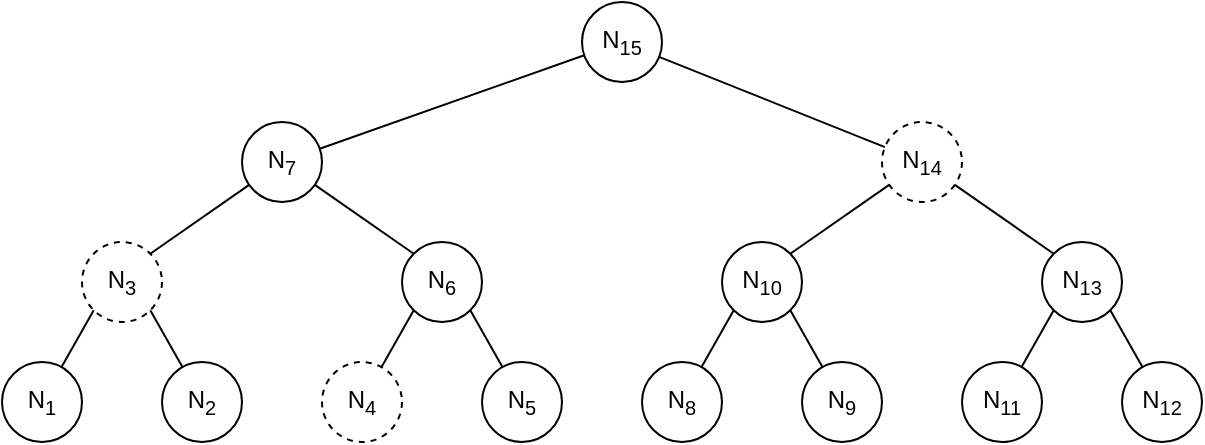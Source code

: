 <mxfile version="20.3.0" type="device"><diagram id="ya7qR3NdCseNGXeWbA-9" name="Page-1"><mxGraphModel dx="981" dy="602" grid="1" gridSize="10" guides="1" tooltips="1" connect="1" arrows="1" fold="1" page="1" pageScale="1" pageWidth="850" pageHeight="1100" math="0" shadow="0"><root><mxCell id="0"/><mxCell id="1" parent="0"/><mxCell id="3i50Gy1hxsEoEnQpHAwn-1" value="N&lt;sub&gt;7&lt;/sub&gt;" style="ellipse;whiteSpace=wrap;html=1;aspect=fixed;" parent="1" vertex="1"><mxGeometry x="270" y="260" width="40" height="40" as="geometry"/></mxCell><mxCell id="3i50Gy1hxsEoEnQpHAwn-2" value="N&lt;sub&gt;3&lt;/sub&gt;" style="ellipse;whiteSpace=wrap;html=1;aspect=fixed;dashed=1;" parent="1" vertex="1"><mxGeometry x="190" y="320" width="40" height="40" as="geometry"/></mxCell><mxCell id="3i50Gy1hxsEoEnQpHAwn-3" value="N&lt;sub&gt;1&lt;/sub&gt;" style="ellipse;whiteSpace=wrap;html=1;aspect=fixed;" parent="1" vertex="1"><mxGeometry x="150" y="380" width="40" height="40" as="geometry"/></mxCell><mxCell id="3i50Gy1hxsEoEnQpHAwn-4" value="N&lt;sub&gt;2&lt;/sub&gt;" style="ellipse;whiteSpace=wrap;html=1;aspect=fixed;" parent="1" vertex="1"><mxGeometry x="230" y="380" width="40" height="40" as="geometry"/></mxCell><mxCell id="3i50Gy1hxsEoEnQpHAwn-6" value="N&lt;sub&gt;6&lt;/sub&gt;" style="ellipse;whiteSpace=wrap;html=1;aspect=fixed;" parent="1" vertex="1"><mxGeometry x="350" y="320" width="40" height="40" as="geometry"/></mxCell><mxCell id="3i50Gy1hxsEoEnQpHAwn-7" value="N&lt;sub&gt;4&lt;/sub&gt;" style="ellipse;whiteSpace=wrap;html=1;aspect=fixed;dashed=1;" parent="1" vertex="1"><mxGeometry x="310" y="380" width="40" height="40" as="geometry"/></mxCell><mxCell id="3i50Gy1hxsEoEnQpHAwn-8" value="N&lt;sub&gt;5&lt;/sub&gt;" style="ellipse;whiteSpace=wrap;html=1;aspect=fixed;" parent="1" vertex="1"><mxGeometry x="390" y="380" width="40" height="40" as="geometry"/></mxCell><mxCell id="3i50Gy1hxsEoEnQpHAwn-10" value="" style="endArrow=none;html=1;rounded=0;entryX=0;entryY=0;entryDx=0;entryDy=0;" parent="1" source="3i50Gy1hxsEoEnQpHAwn-1" target="3i50Gy1hxsEoEnQpHAwn-6" edge="1"><mxGeometry width="50" height="50" relative="1" as="geometry"><mxPoint x="330" y="300" as="sourcePoint"/><mxPoint x="380" y="250" as="targetPoint"/></mxGeometry></mxCell><mxCell id="3i50Gy1hxsEoEnQpHAwn-11" value="" style="endArrow=none;html=1;rounded=0;exitX=0;exitY=1;exitDx=0;exitDy=0;" parent="1" source="3i50Gy1hxsEoEnQpHAwn-6" target="3i50Gy1hxsEoEnQpHAwn-7" edge="1"><mxGeometry width="50" height="50" relative="1" as="geometry"><mxPoint x="349.002" y="360.002" as="sourcePoint"/><mxPoint x="400.718" y="391.718" as="targetPoint"/></mxGeometry></mxCell><mxCell id="3i50Gy1hxsEoEnQpHAwn-12" value="" style="endArrow=none;html=1;rounded=0;exitX=1;exitY=1;exitDx=0;exitDy=0;" parent="1" source="3i50Gy1hxsEoEnQpHAwn-6" target="3i50Gy1hxsEoEnQpHAwn-8" edge="1"><mxGeometry width="50" height="50" relative="1" as="geometry"><mxPoint x="470.002" y="370.002" as="sourcePoint"/><mxPoint x="521.718" y="401.718" as="targetPoint"/></mxGeometry></mxCell><mxCell id="3i50Gy1hxsEoEnQpHAwn-13" value="" style="endArrow=none;html=1;rounded=0;entryX=1;entryY=0;entryDx=0;entryDy=0;" parent="1" source="3i50Gy1hxsEoEnQpHAwn-1" target="3i50Gy1hxsEoEnQpHAwn-2" edge="1"><mxGeometry width="50" height="50" relative="1" as="geometry"><mxPoint x="270.002" y="304.142" as="sourcePoint"/><mxPoint x="321.718" y="335.858" as="targetPoint"/></mxGeometry></mxCell><mxCell id="3i50Gy1hxsEoEnQpHAwn-14" value="" style="endArrow=none;html=1;rounded=0;entryX=1;entryY=1;entryDx=0;entryDy=0;" parent="1" source="3i50Gy1hxsEoEnQpHAwn-4" target="3i50Gy1hxsEoEnQpHAwn-2" edge="1"><mxGeometry width="50" height="50" relative="1" as="geometry"><mxPoint x="285.858" y="304.142" as="sourcePoint"/><mxPoint x="234.142" y="335.858" as="targetPoint"/></mxGeometry></mxCell><mxCell id="3i50Gy1hxsEoEnQpHAwn-15" value="" style="endArrow=none;html=1;rounded=0;exitX=0;exitY=1;exitDx=0;exitDy=0;" parent="1" source="3i50Gy1hxsEoEnQpHAwn-2" target="3i50Gy1hxsEoEnQpHAwn-3" edge="1"><mxGeometry width="50" height="50" relative="1" as="geometry"><mxPoint x="161.718" y="348.282" as="sourcePoint"/><mxPoint x="110.002" y="379.998" as="targetPoint"/></mxGeometry></mxCell><mxCell id="sRAXbJ--JXpF20C4tpLZ-1" value="N&lt;sub&gt;14&lt;/sub&gt;" style="ellipse;whiteSpace=wrap;html=1;aspect=fixed;dashed=1;" vertex="1" parent="1"><mxGeometry x="590" y="260" width="40" height="40" as="geometry"/></mxCell><mxCell id="sRAXbJ--JXpF20C4tpLZ-2" value="N&lt;sub&gt;10&lt;/sub&gt;" style="ellipse;whiteSpace=wrap;html=1;aspect=fixed;" vertex="1" parent="1"><mxGeometry x="510" y="320" width="40" height="40" as="geometry"/></mxCell><mxCell id="sRAXbJ--JXpF20C4tpLZ-3" value="N&lt;sub&gt;8&lt;/sub&gt;" style="ellipse;whiteSpace=wrap;html=1;aspect=fixed;" vertex="1" parent="1"><mxGeometry x="470" y="380" width="40" height="40" as="geometry"/></mxCell><mxCell id="sRAXbJ--JXpF20C4tpLZ-4" value="N&lt;sub&gt;9&lt;/sub&gt;" style="ellipse;whiteSpace=wrap;html=1;aspect=fixed;" vertex="1" parent="1"><mxGeometry x="550" y="380" width="40" height="40" as="geometry"/></mxCell><mxCell id="sRAXbJ--JXpF20C4tpLZ-5" value="N&lt;sub&gt;13&lt;/sub&gt;" style="ellipse;whiteSpace=wrap;html=1;aspect=fixed;" vertex="1" parent="1"><mxGeometry x="670" y="320" width="40" height="40" as="geometry"/></mxCell><mxCell id="sRAXbJ--JXpF20C4tpLZ-6" value="N&lt;sub&gt;11&lt;/sub&gt;" style="ellipse;whiteSpace=wrap;html=1;aspect=fixed;" vertex="1" parent="1"><mxGeometry x="630" y="380" width="40" height="40" as="geometry"/></mxCell><mxCell id="sRAXbJ--JXpF20C4tpLZ-7" value="N&lt;sub&gt;12&lt;/sub&gt;" style="ellipse;whiteSpace=wrap;html=1;aspect=fixed;" vertex="1" parent="1"><mxGeometry x="710" y="380" width="40" height="40" as="geometry"/></mxCell><mxCell id="sRAXbJ--JXpF20C4tpLZ-8" value="" style="endArrow=none;html=1;rounded=0;entryX=0;entryY=0;entryDx=0;entryDy=0;" edge="1" parent="1" source="sRAXbJ--JXpF20C4tpLZ-1" target="sRAXbJ--JXpF20C4tpLZ-5"><mxGeometry width="50" height="50" relative="1" as="geometry"><mxPoint x="650" y="300" as="sourcePoint"/><mxPoint x="700" y="250" as="targetPoint"/></mxGeometry></mxCell><mxCell id="sRAXbJ--JXpF20C4tpLZ-9" value="" style="endArrow=none;html=1;rounded=0;exitX=0;exitY=1;exitDx=0;exitDy=0;" edge="1" parent="1" source="sRAXbJ--JXpF20C4tpLZ-5" target="sRAXbJ--JXpF20C4tpLZ-6"><mxGeometry width="50" height="50" relative="1" as="geometry"><mxPoint x="669.002" y="360.002" as="sourcePoint"/><mxPoint x="720.718" y="391.718" as="targetPoint"/></mxGeometry></mxCell><mxCell id="sRAXbJ--JXpF20C4tpLZ-10" value="" style="endArrow=none;html=1;rounded=0;exitX=1;exitY=1;exitDx=0;exitDy=0;" edge="1" parent="1" source="sRAXbJ--JXpF20C4tpLZ-5" target="sRAXbJ--JXpF20C4tpLZ-7"><mxGeometry width="50" height="50" relative="1" as="geometry"><mxPoint x="790.002" y="370.002" as="sourcePoint"/><mxPoint x="841.718" y="401.718" as="targetPoint"/></mxGeometry></mxCell><mxCell id="sRAXbJ--JXpF20C4tpLZ-11" value="" style="endArrow=none;html=1;rounded=0;entryX=1;entryY=0;entryDx=0;entryDy=0;" edge="1" parent="1" source="sRAXbJ--JXpF20C4tpLZ-1" target="sRAXbJ--JXpF20C4tpLZ-2"><mxGeometry width="50" height="50" relative="1" as="geometry"><mxPoint x="590.002" y="304.142" as="sourcePoint"/><mxPoint x="641.718" y="335.858" as="targetPoint"/></mxGeometry></mxCell><mxCell id="sRAXbJ--JXpF20C4tpLZ-12" value="" style="endArrow=none;html=1;rounded=0;entryX=1;entryY=1;entryDx=0;entryDy=0;" edge="1" parent="1" source="sRAXbJ--JXpF20C4tpLZ-4" target="sRAXbJ--JXpF20C4tpLZ-2"><mxGeometry width="50" height="50" relative="1" as="geometry"><mxPoint x="605.858" y="304.142" as="sourcePoint"/><mxPoint x="554.142" y="335.858" as="targetPoint"/></mxGeometry></mxCell><mxCell id="sRAXbJ--JXpF20C4tpLZ-13" value="" style="endArrow=none;html=1;rounded=0;exitX=0;exitY=1;exitDx=0;exitDy=0;" edge="1" parent="1" source="sRAXbJ--JXpF20C4tpLZ-2" target="sRAXbJ--JXpF20C4tpLZ-3"><mxGeometry width="50" height="50" relative="1" as="geometry"><mxPoint x="481.718" y="348.282" as="sourcePoint"/><mxPoint x="430.002" y="379.998" as="targetPoint"/></mxGeometry></mxCell><mxCell id="sRAXbJ--JXpF20C4tpLZ-14" value="N&lt;sub&gt;15&lt;/sub&gt;" style="ellipse;whiteSpace=wrap;html=1;aspect=fixed;" vertex="1" parent="1"><mxGeometry x="440" y="200" width="40" height="40" as="geometry"/></mxCell><mxCell id="sRAXbJ--JXpF20C4tpLZ-15" value="" style="endArrow=none;html=1;rounded=0;" edge="1" parent="1" source="sRAXbJ--JXpF20C4tpLZ-1" target="sRAXbJ--JXpF20C4tpLZ-14"><mxGeometry width="50" height="50" relative="1" as="geometry"><mxPoint x="450" y="320" as="sourcePoint"/><mxPoint x="500" y="270" as="targetPoint"/></mxGeometry></mxCell><mxCell id="sRAXbJ--JXpF20C4tpLZ-16" value="" style="endArrow=none;html=1;rounded=0;" edge="1" parent="1" source="3i50Gy1hxsEoEnQpHAwn-1" target="sRAXbJ--JXpF20C4tpLZ-14"><mxGeometry width="50" height="50" relative="1" as="geometry"><mxPoint x="492.851" y="305.167" as="sourcePoint"/><mxPoint x="380.0" y="259.998" as="targetPoint"/></mxGeometry></mxCell></root></mxGraphModel></diagram></mxfile>